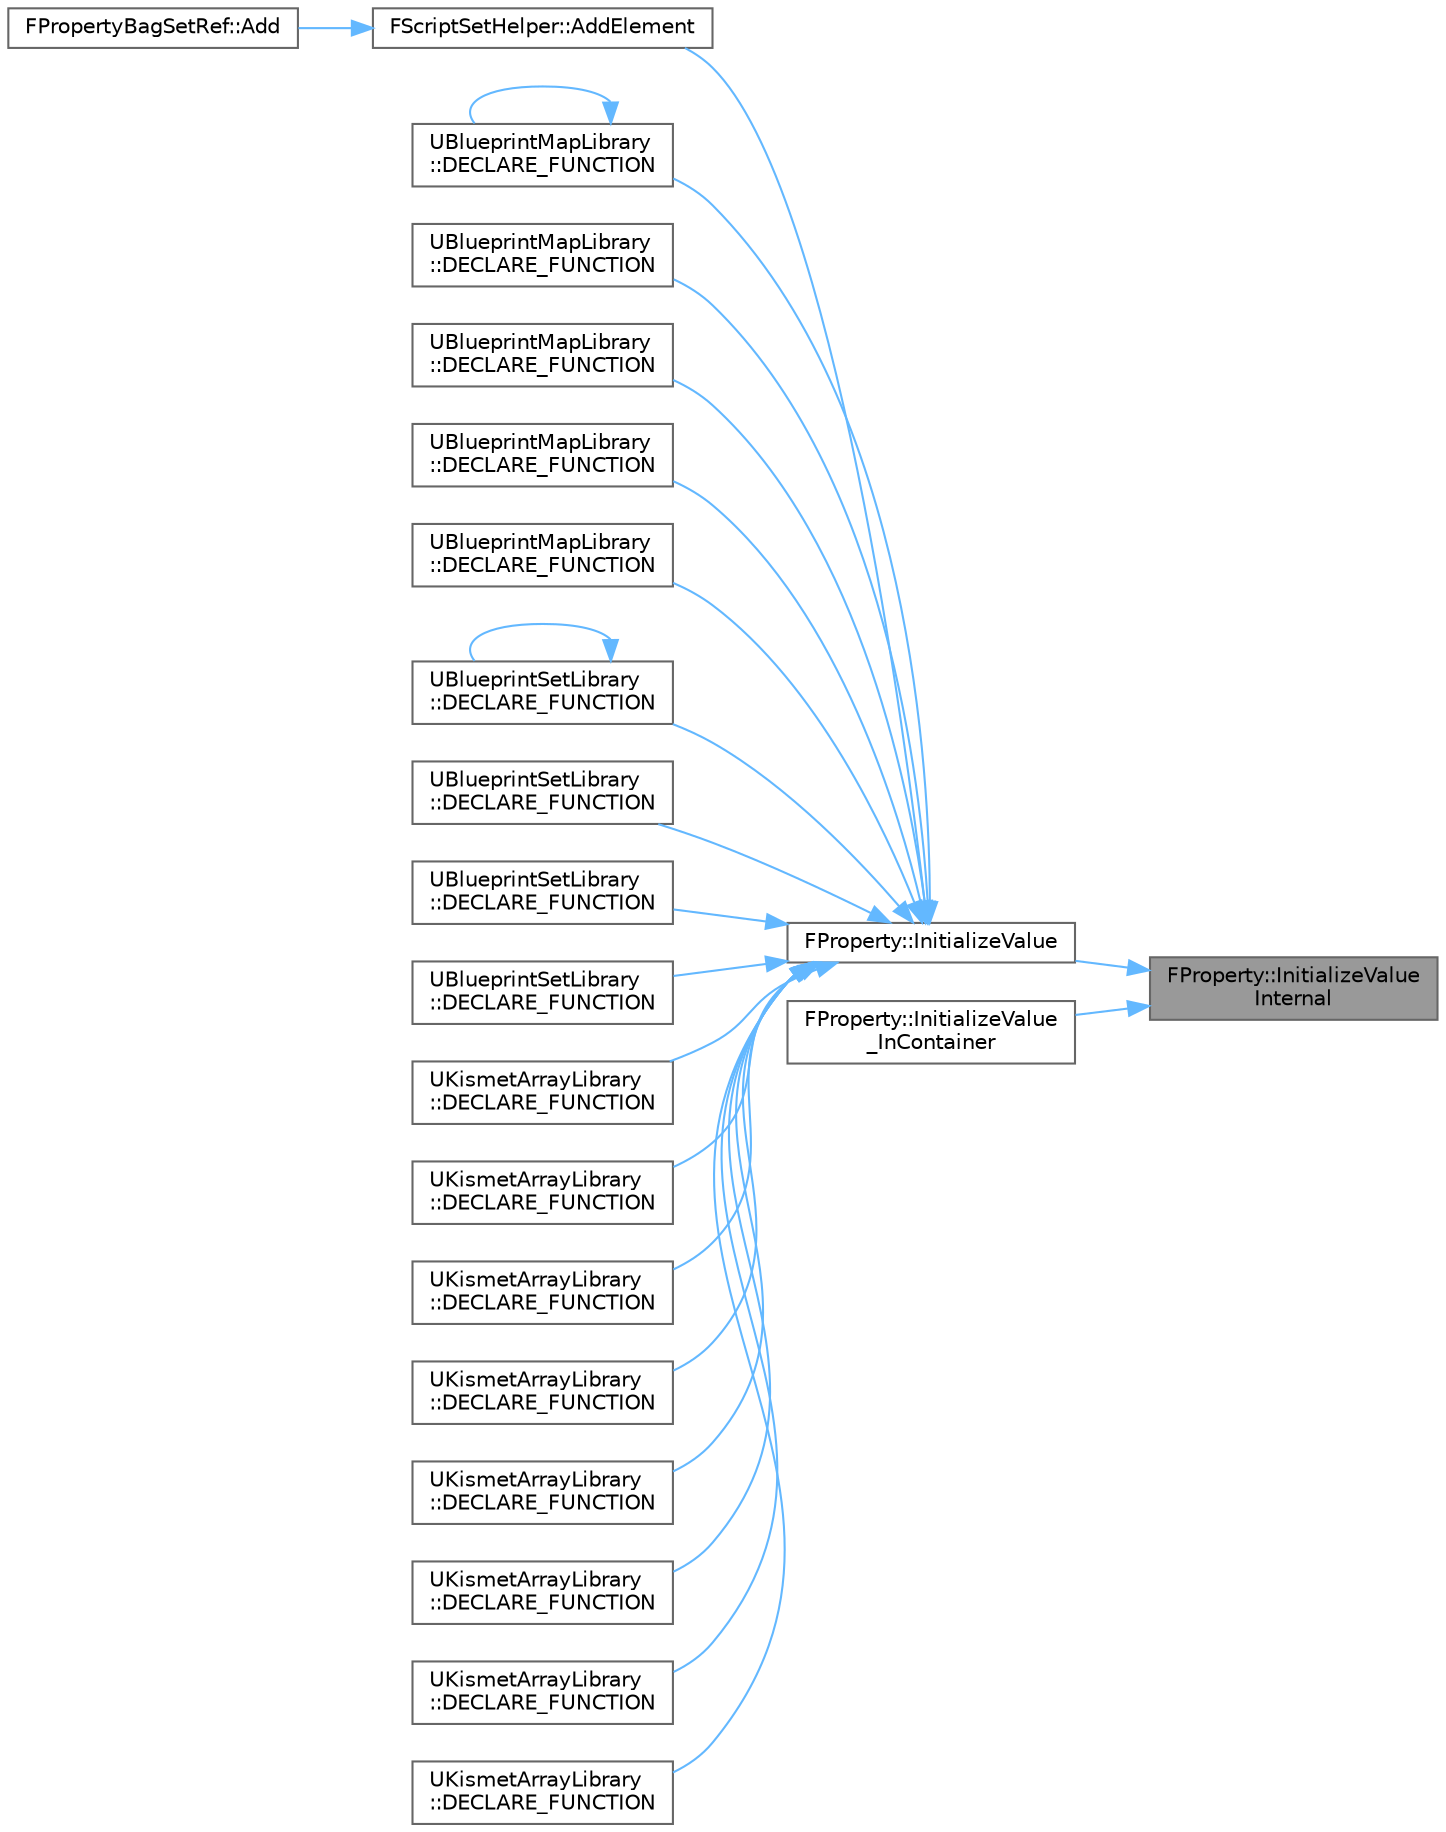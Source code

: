 digraph "FProperty::InitializeValueInternal"
{
 // INTERACTIVE_SVG=YES
 // LATEX_PDF_SIZE
  bgcolor="transparent";
  edge [fontname=Helvetica,fontsize=10,labelfontname=Helvetica,labelfontsize=10];
  node [fontname=Helvetica,fontsize=10,shape=box,height=0.2,width=0.4];
  rankdir="RL";
  Node1 [id="Node000001",label="FProperty::InitializeValue\lInternal",height=0.2,width=0.4,color="gray40", fillcolor="grey60", style="filled", fontcolor="black",tooltip=" "];
  Node1 -> Node2 [id="edge1_Node000001_Node000002",dir="back",color="steelblue1",style="solid",tooltip=" "];
  Node2 [id="Node000002",label="FProperty::InitializeValue",height=0.2,width=0.4,color="grey40", fillcolor="white", style="filled",URL="$d9/dbc/classFProperty.html#ab5eee9a13c2a56217dedfdf24948a39f",tooltip="Zeros, copies from the default, or calls the constructor for on the value for this property."];
  Node2 -> Node3 [id="edge2_Node000002_Node000003",dir="back",color="steelblue1",style="solid",tooltip=" "];
  Node3 [id="Node000003",label="FScriptSetHelper::AddElement",height=0.2,width=0.4,color="grey40", fillcolor="white", style="filled",URL="$df/d52/classFScriptSetHelper.html#a77a9cd4b2af56b96b8924476842bc1ae",tooltip="Adds the element to the set, returning true if the element was added, or false if the element was alr..."];
  Node3 -> Node4 [id="edge3_Node000003_Node000004",dir="back",color="steelblue1",style="solid",tooltip=" "];
  Node4 [id="Node000004",label="FPropertyBagSetRef::Add",height=0.2,width=0.4,color="grey40", fillcolor="white", style="filled",URL="$d7/d67/classFPropertyBagSetRef.html#acce7e6a4251e13ac4ad4a664081f5ae9",tooltip=" "];
  Node2 -> Node5 [id="edge4_Node000002_Node000005",dir="back",color="steelblue1",style="solid",tooltip=" "];
  Node5 [id="Node000005",label="UBlueprintMapLibrary\l::DECLARE_FUNCTION",height=0.2,width=0.4,color="grey40", fillcolor="white", style="filled",URL="$d3/dbf/classUBlueprintMapLibrary.html#a08171bb6679bf874f5cffa161d3f7266",tooltip=" "];
  Node5 -> Node5 [id="edge5_Node000005_Node000005",dir="back",color="steelblue1",style="solid",tooltip=" "];
  Node2 -> Node6 [id="edge6_Node000002_Node000006",dir="back",color="steelblue1",style="solid",tooltip=" "];
  Node6 [id="Node000006",label="UBlueprintMapLibrary\l::DECLARE_FUNCTION",height=0.2,width=0.4,color="grey40", fillcolor="white", style="filled",URL="$d3/dbf/classUBlueprintMapLibrary.html#a0be24e61428ff3a614429a9b71e25e73",tooltip=" "];
  Node2 -> Node7 [id="edge7_Node000002_Node000007",dir="back",color="steelblue1",style="solid",tooltip=" "];
  Node7 [id="Node000007",label="UBlueprintMapLibrary\l::DECLARE_FUNCTION",height=0.2,width=0.4,color="grey40", fillcolor="white", style="filled",URL="$d3/dbf/classUBlueprintMapLibrary.html#a8bb48034201361c901b50d59efafb80b",tooltip=" "];
  Node2 -> Node8 [id="edge8_Node000002_Node000008",dir="back",color="steelblue1",style="solid",tooltip=" "];
  Node8 [id="Node000008",label="UBlueprintMapLibrary\l::DECLARE_FUNCTION",height=0.2,width=0.4,color="grey40", fillcolor="white", style="filled",URL="$d3/dbf/classUBlueprintMapLibrary.html#aeaff4140f99594049337bbb0f825f889",tooltip=" "];
  Node2 -> Node9 [id="edge9_Node000002_Node000009",dir="back",color="steelblue1",style="solid",tooltip=" "];
  Node9 [id="Node000009",label="UBlueprintMapLibrary\l::DECLARE_FUNCTION",height=0.2,width=0.4,color="grey40", fillcolor="white", style="filled",URL="$d3/dbf/classUBlueprintMapLibrary.html#a947434a5dc02141d3264b329720813e7",tooltip=" "];
  Node2 -> Node10 [id="edge10_Node000002_Node000010",dir="back",color="steelblue1",style="solid",tooltip=" "];
  Node10 [id="Node000010",label="UBlueprintSetLibrary\l::DECLARE_FUNCTION",height=0.2,width=0.4,color="grey40", fillcolor="white", style="filled",URL="$de/d4c/classUBlueprintSetLibrary.html#ae0c59edc1b7ecde13850a91047eb8ead",tooltip=" "];
  Node10 -> Node10 [id="edge11_Node000010_Node000010",dir="back",color="steelblue1",style="solid",tooltip=" "];
  Node2 -> Node11 [id="edge12_Node000002_Node000011",dir="back",color="steelblue1",style="solid",tooltip=" "];
  Node11 [id="Node000011",label="UBlueprintSetLibrary\l::DECLARE_FUNCTION",height=0.2,width=0.4,color="grey40", fillcolor="white", style="filled",URL="$de/d4c/classUBlueprintSetLibrary.html#aee72d9135536a6b52e59f1b4dbb0fdd9",tooltip=" "];
  Node2 -> Node12 [id="edge13_Node000002_Node000012",dir="back",color="steelblue1",style="solid",tooltip=" "];
  Node12 [id="Node000012",label="UBlueprintSetLibrary\l::DECLARE_FUNCTION",height=0.2,width=0.4,color="grey40", fillcolor="white", style="filled",URL="$de/d4c/classUBlueprintSetLibrary.html#ab4f9b6e49d26d2c2bcb2fbccfae74932",tooltip=" "];
  Node2 -> Node13 [id="edge14_Node000002_Node000013",dir="back",color="steelblue1",style="solid",tooltip=" "];
  Node13 [id="Node000013",label="UBlueprintSetLibrary\l::DECLARE_FUNCTION",height=0.2,width=0.4,color="grey40", fillcolor="white", style="filled",URL="$de/d4c/classUBlueprintSetLibrary.html#aa00d92268da285d69590fbabbea0f072",tooltip=" "];
  Node2 -> Node14 [id="edge15_Node000002_Node000014",dir="back",color="steelblue1",style="solid",tooltip=" "];
  Node14 [id="Node000014",label="UKismetArrayLibrary\l::DECLARE_FUNCTION",height=0.2,width=0.4,color="grey40", fillcolor="white", style="filled",URL="$df/da9/classUKismetArrayLibrary.html#a426d41d008126259151fe2cea03bc2b6",tooltip=" "];
  Node2 -> Node15 [id="edge16_Node000002_Node000015",dir="back",color="steelblue1",style="solid",tooltip=" "];
  Node15 [id="Node000015",label="UKismetArrayLibrary\l::DECLARE_FUNCTION",height=0.2,width=0.4,color="grey40", fillcolor="white", style="filled",URL="$df/da9/classUKismetArrayLibrary.html#a8c843cb5d0287223ef4cae5c96b1a33a",tooltip=" "];
  Node2 -> Node16 [id="edge17_Node000002_Node000016",dir="back",color="steelblue1",style="solid",tooltip=" "];
  Node16 [id="Node000016",label="UKismetArrayLibrary\l::DECLARE_FUNCTION",height=0.2,width=0.4,color="grey40", fillcolor="white", style="filled",URL="$df/da9/classUKismetArrayLibrary.html#a54ffeae72b2182285d4b2bdc9545ad60",tooltip=" "];
  Node2 -> Node17 [id="edge18_Node000002_Node000017",dir="back",color="steelblue1",style="solid",tooltip=" "];
  Node17 [id="Node000017",label="UKismetArrayLibrary\l::DECLARE_FUNCTION",height=0.2,width=0.4,color="grey40", fillcolor="white", style="filled",URL="$df/da9/classUKismetArrayLibrary.html#add76befbe0fd5e5a951567d3b0ed7057",tooltip=" "];
  Node2 -> Node18 [id="edge19_Node000002_Node000018",dir="back",color="steelblue1",style="solid",tooltip=" "];
  Node18 [id="Node000018",label="UKismetArrayLibrary\l::DECLARE_FUNCTION",height=0.2,width=0.4,color="grey40", fillcolor="white", style="filled",URL="$df/da9/classUKismetArrayLibrary.html#a677dbf5bd11c27b0bbbb42662818e580",tooltip=" "];
  Node2 -> Node19 [id="edge20_Node000002_Node000019",dir="back",color="steelblue1",style="solid",tooltip=" "];
  Node19 [id="Node000019",label="UKismetArrayLibrary\l::DECLARE_FUNCTION",height=0.2,width=0.4,color="grey40", fillcolor="white", style="filled",URL="$df/da9/classUKismetArrayLibrary.html#ac6de5775d8a525a762e670e61550d303",tooltip=" "];
  Node2 -> Node20 [id="edge21_Node000002_Node000020",dir="back",color="steelblue1",style="solid",tooltip=" "];
  Node20 [id="Node000020",label="UKismetArrayLibrary\l::DECLARE_FUNCTION",height=0.2,width=0.4,color="grey40", fillcolor="white", style="filled",URL="$df/da9/classUKismetArrayLibrary.html#a63796f93f2f16b00618512a52d944213",tooltip=" "];
  Node2 -> Node21 [id="edge22_Node000002_Node000021",dir="back",color="steelblue1",style="solid",tooltip=" "];
  Node21 [id="Node000021",label="UKismetArrayLibrary\l::DECLARE_FUNCTION",height=0.2,width=0.4,color="grey40", fillcolor="white", style="filled",URL="$df/da9/classUKismetArrayLibrary.html#ac2ac19bf637135916e79e841dae2b502",tooltip=" "];
  Node1 -> Node22 [id="edge23_Node000001_Node000022",dir="back",color="steelblue1",style="solid",tooltip=" "];
  Node22 [id="Node000022",label="FProperty::InitializeValue\l_InContainer",height=0.2,width=0.4,color="grey40", fillcolor="white", style="filled",URL="$d9/dbc/classFProperty.html#a97c77de2a98693d2292804794b04c509",tooltip="Zeros, copies from the default, or calls the constructor for on the value for this property."];
}
